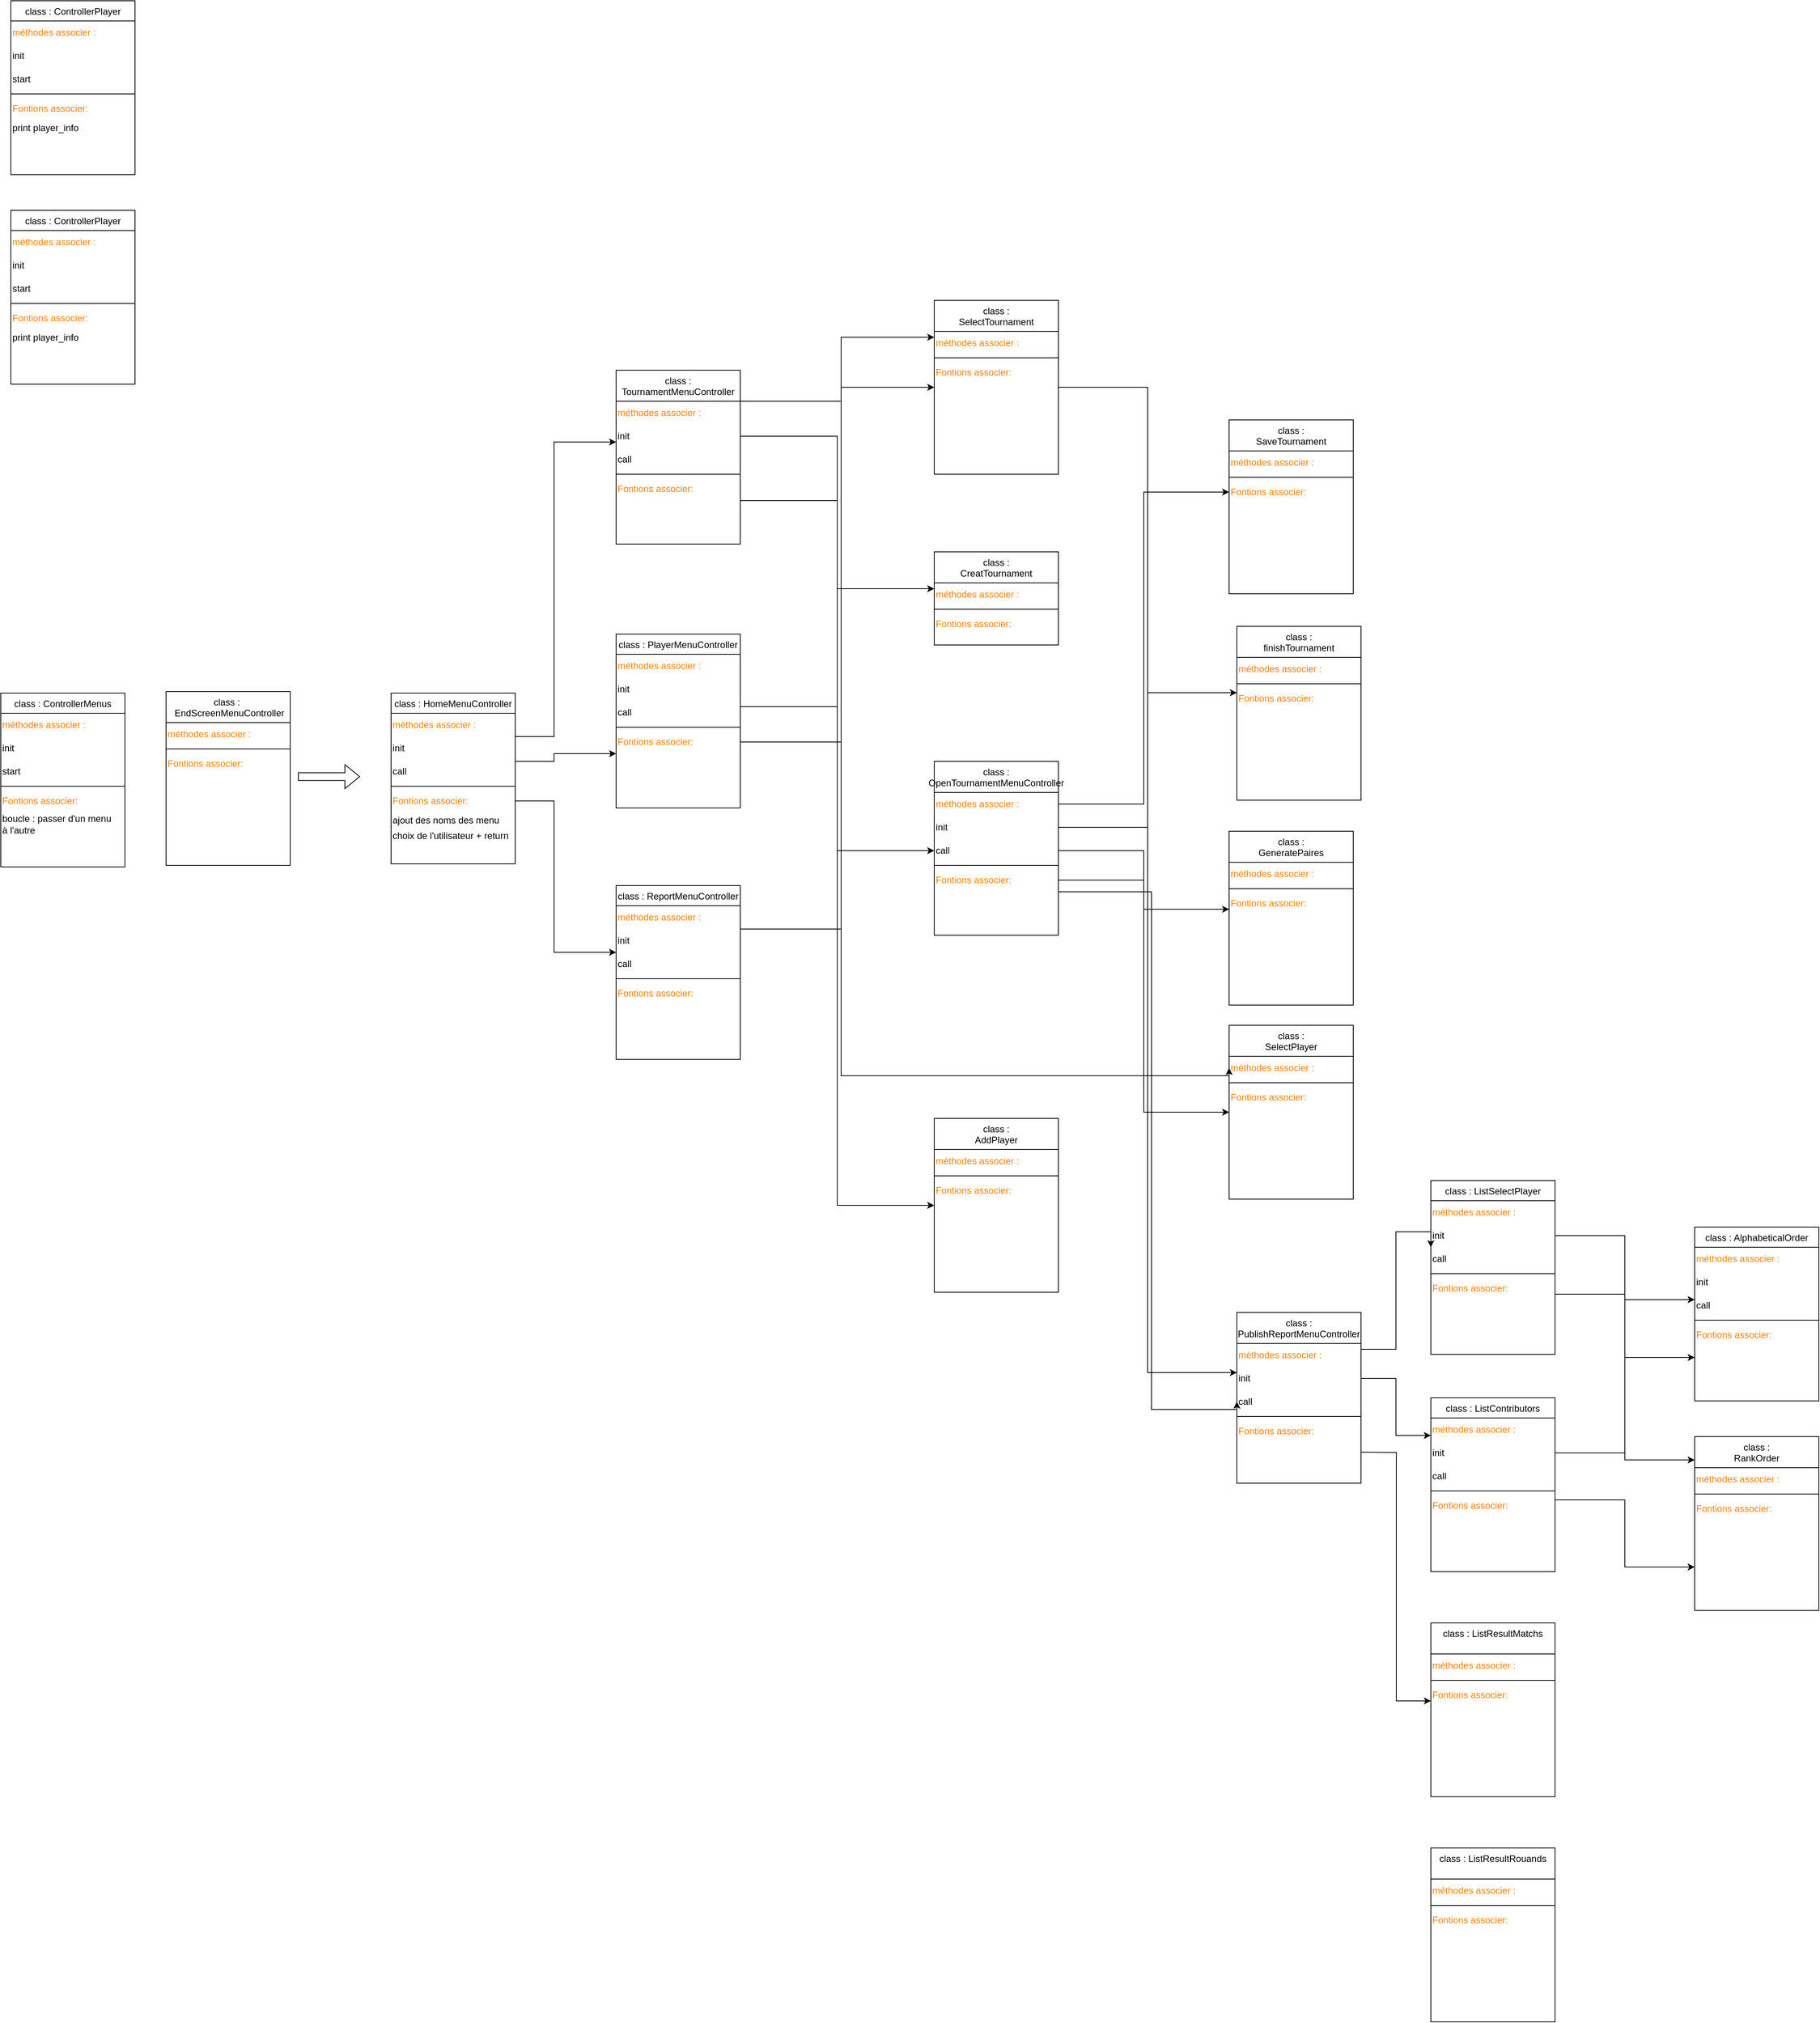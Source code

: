<mxfile version="15.7.3" type="github">
  <diagram id="C5RBs43oDa-KdzZeNtuy" name="Page-1">
    <mxGraphModel dx="2285" dy="1986" grid="1" gridSize="10" guides="1" tooltips="1" connect="1" arrows="1" fold="1" page="1" pageScale="1" pageWidth="827" pageHeight="1169" math="0" shadow="0">
      <root>
        <mxCell id="WIyWlLk6GJQsqaUBKTNV-0" />
        <mxCell id="WIyWlLk6GJQsqaUBKTNV-1" parent="WIyWlLk6GJQsqaUBKTNV-0" />
        <mxCell id="ndogHd2FK44rdI4HlOmL-8" value="class : ControllerMenus" style="swimlane;fontStyle=0;align=center;verticalAlign=top;childLayout=stackLayout;horizontal=1;startSize=26;horizontalStack=0;resizeParent=1;resizeLast=0;collapsible=1;marginBottom=0;rounded=0;shadow=0;strokeWidth=1;" vertex="1" parent="WIyWlLk6GJQsqaUBKTNV-1">
          <mxGeometry x="-493" y="282" width="160" height="224" as="geometry">
            <mxRectangle x="550" y="140" width="160" height="26" as="alternateBounds" />
          </mxGeometry>
        </mxCell>
        <mxCell id="ndogHd2FK44rdI4HlOmL-9" value="méthodes associer :&amp;nbsp;" style="text;html=1;strokeColor=none;fillColor=none;align=left;verticalAlign=middle;whiteSpace=wrap;rounded=0;fontColor=#FF8000;" vertex="1" parent="ndogHd2FK44rdI4HlOmL-8">
          <mxGeometry y="26" width="160" height="30" as="geometry" />
        </mxCell>
        <mxCell id="ndogHd2FK44rdI4HlOmL-27" value="init" style="text;html=1;strokeColor=none;fillColor=none;align=left;verticalAlign=middle;whiteSpace=wrap;rounded=0;fontColor=#000000;" vertex="1" parent="ndogHd2FK44rdI4HlOmL-8">
          <mxGeometry y="56" width="160" height="30" as="geometry" />
        </mxCell>
        <mxCell id="ndogHd2FK44rdI4HlOmL-28" value="start" style="text;html=1;strokeColor=none;fillColor=none;align=left;verticalAlign=middle;whiteSpace=wrap;rounded=0;fontColor=#000000;" vertex="1" parent="ndogHd2FK44rdI4HlOmL-8">
          <mxGeometry y="86" width="160" height="30" as="geometry" />
        </mxCell>
        <mxCell id="ndogHd2FK44rdI4HlOmL-10" value="" style="line;html=1;strokeWidth=1;align=left;verticalAlign=middle;spacingTop=-1;spacingLeft=3;spacingRight=3;rotatable=0;labelPosition=right;points=[];portConstraint=eastwest;" vertex="1" parent="ndogHd2FK44rdI4HlOmL-8">
          <mxGeometry y="116" width="160" height="8" as="geometry" />
        </mxCell>
        <mxCell id="ndogHd2FK44rdI4HlOmL-11" value="Fontions associer:&amp;nbsp;" style="text;html=1;strokeColor=none;fillColor=none;align=left;verticalAlign=middle;whiteSpace=wrap;rounded=0;fontColor=#FF8000;" vertex="1" parent="ndogHd2FK44rdI4HlOmL-8">
          <mxGeometry y="124" width="160" height="30" as="geometry" />
        </mxCell>
        <mxCell id="ndogHd2FK44rdI4HlOmL-29" value="boucle : passer d&#39;un menu &lt;br&gt;à l&#39;autre" style="text;html=1;align=left;verticalAlign=middle;resizable=0;points=[];autosize=1;strokeColor=none;fillColor=none;fontColor=#000000;" vertex="1" parent="ndogHd2FK44rdI4HlOmL-8">
          <mxGeometry y="154" width="160" height="30" as="geometry" />
        </mxCell>
        <mxCell id="ndogHd2FK44rdI4HlOmL-12" value="class : HomeMenuController" style="swimlane;fontStyle=0;align=center;verticalAlign=top;childLayout=stackLayout;horizontal=1;startSize=26;horizontalStack=0;resizeParent=1;resizeLast=0;collapsible=1;marginBottom=0;rounded=0;shadow=0;strokeWidth=1;" vertex="1" parent="WIyWlLk6GJQsqaUBKTNV-1">
          <mxGeometry x="10" y="282" width="160" height="220" as="geometry">
            <mxRectangle x="550" y="140" width="160" height="26" as="alternateBounds" />
          </mxGeometry>
        </mxCell>
        <mxCell id="ndogHd2FK44rdI4HlOmL-13" value="méthodes associer :&amp;nbsp;" style="text;html=1;strokeColor=none;fillColor=none;align=left;verticalAlign=middle;whiteSpace=wrap;rounded=0;fontColor=#FF8000;" vertex="1" parent="ndogHd2FK44rdI4HlOmL-12">
          <mxGeometry y="26" width="160" height="30" as="geometry" />
        </mxCell>
        <mxCell id="ndogHd2FK44rdI4HlOmL-31" value="init" style="text;html=1;strokeColor=none;fillColor=none;align=left;verticalAlign=middle;whiteSpace=wrap;rounded=0;fontColor=#000000;" vertex="1" parent="ndogHd2FK44rdI4HlOmL-12">
          <mxGeometry y="56" width="160" height="30" as="geometry" />
        </mxCell>
        <mxCell id="ndogHd2FK44rdI4HlOmL-32" value="call" style="text;html=1;strokeColor=none;fillColor=none;align=left;verticalAlign=middle;whiteSpace=wrap;rounded=0;fontColor=#000000;" vertex="1" parent="ndogHd2FK44rdI4HlOmL-12">
          <mxGeometry y="86" width="160" height="30" as="geometry" />
        </mxCell>
        <mxCell id="ndogHd2FK44rdI4HlOmL-14" value="" style="line;html=1;strokeWidth=1;align=left;verticalAlign=middle;spacingTop=-1;spacingLeft=3;spacingRight=3;rotatable=0;labelPosition=right;points=[];portConstraint=eastwest;" vertex="1" parent="ndogHd2FK44rdI4HlOmL-12">
          <mxGeometry y="116" width="160" height="8" as="geometry" />
        </mxCell>
        <mxCell id="ndogHd2FK44rdI4HlOmL-15" value="Fontions associer:&amp;nbsp;" style="text;html=1;strokeColor=none;fillColor=none;align=left;verticalAlign=middle;whiteSpace=wrap;rounded=0;fontColor=#FF8000;" vertex="1" parent="ndogHd2FK44rdI4HlOmL-12">
          <mxGeometry y="124" width="160" height="30" as="geometry" />
        </mxCell>
        <mxCell id="ndogHd2FK44rdI4HlOmL-33" value="ajout des noms des menu&amp;nbsp;" style="text;html=1;align=left;verticalAlign=middle;resizable=0;points=[];autosize=1;strokeColor=none;fillColor=none;fontColor=#000000;" vertex="1" parent="ndogHd2FK44rdI4HlOmL-12">
          <mxGeometry y="154" width="160" height="20" as="geometry" />
        </mxCell>
        <mxCell id="ndogHd2FK44rdI4HlOmL-34" value="choix de l&#39;utilisateur + return" style="text;html=1;align=left;verticalAlign=middle;resizable=0;points=[];autosize=1;strokeColor=none;fillColor=none;fontColor=#000000;" vertex="1" parent="ndogHd2FK44rdI4HlOmL-12">
          <mxGeometry y="174" width="160" height="20" as="geometry" />
        </mxCell>
        <mxCell id="ndogHd2FK44rdI4HlOmL-16" value="class : ControllerPlayer" style="swimlane;fontStyle=0;align=center;verticalAlign=top;childLayout=stackLayout;horizontal=1;startSize=26;horizontalStack=0;resizeParent=1;resizeLast=0;collapsible=1;marginBottom=0;rounded=0;shadow=0;strokeWidth=1;" vertex="1" parent="WIyWlLk6GJQsqaUBKTNV-1">
          <mxGeometry x="-480" y="-610" width="160" height="224" as="geometry">
            <mxRectangle x="550" y="140" width="160" height="26" as="alternateBounds" />
          </mxGeometry>
        </mxCell>
        <mxCell id="ndogHd2FK44rdI4HlOmL-17" value="méthodes associer :&amp;nbsp;" style="text;html=1;strokeColor=none;fillColor=none;align=left;verticalAlign=middle;whiteSpace=wrap;rounded=0;fontColor=#FF8000;" vertex="1" parent="ndogHd2FK44rdI4HlOmL-16">
          <mxGeometry y="26" width="160" height="30" as="geometry" />
        </mxCell>
        <mxCell id="ndogHd2FK44rdI4HlOmL-25" value="init" style="text;html=1;strokeColor=none;fillColor=none;align=left;verticalAlign=middle;whiteSpace=wrap;rounded=0;fontColor=#000000;" vertex="1" parent="ndogHd2FK44rdI4HlOmL-16">
          <mxGeometry y="56" width="160" height="30" as="geometry" />
        </mxCell>
        <mxCell id="ndogHd2FK44rdI4HlOmL-24" value="start" style="text;html=1;strokeColor=none;fillColor=none;align=left;verticalAlign=middle;whiteSpace=wrap;rounded=0;fontColor=#000000;" vertex="1" parent="ndogHd2FK44rdI4HlOmL-16">
          <mxGeometry y="86" width="160" height="30" as="geometry" />
        </mxCell>
        <mxCell id="ndogHd2FK44rdI4HlOmL-18" value="" style="line;html=1;strokeWidth=1;align=left;verticalAlign=middle;spacingTop=-1;spacingLeft=3;spacingRight=3;rotatable=0;labelPosition=right;points=[];portConstraint=eastwest;" vertex="1" parent="ndogHd2FK44rdI4HlOmL-16">
          <mxGeometry y="116" width="160" height="8" as="geometry" />
        </mxCell>
        <mxCell id="ndogHd2FK44rdI4HlOmL-19" value="Fontions associer:&amp;nbsp;" style="text;html=1;strokeColor=none;fillColor=none;align=left;verticalAlign=middle;whiteSpace=wrap;rounded=0;fontColor=#FF8000;" vertex="1" parent="ndogHd2FK44rdI4HlOmL-16">
          <mxGeometry y="124" width="160" height="30" as="geometry" />
        </mxCell>
        <mxCell id="ndogHd2FK44rdI4HlOmL-26" value="print player_info" style="text;html=1;align=left;verticalAlign=middle;resizable=0;points=[];autosize=1;strokeColor=none;fillColor=none;fontColor=#000000;" vertex="1" parent="ndogHd2FK44rdI4HlOmL-16">
          <mxGeometry y="154" width="160" height="20" as="geometry" />
        </mxCell>
        <mxCell id="ndogHd2FK44rdI4HlOmL-213" style="edgeStyle=orthogonalEdgeStyle;rounded=0;orthogonalLoop=1;jettySize=auto;html=0;exitX=1;exitY=0.75;exitDx=0;exitDy=0;entryX=0;entryY=0.5;entryDx=0;entryDy=0;labelBackgroundColor=none;fontColor=#000000;" edge="1" parent="WIyWlLk6GJQsqaUBKTNV-1" source="ndogHd2FK44rdI4HlOmL-35" target="ndogHd2FK44rdI4HlOmL-78">
          <mxGeometry relative="1" as="geometry" />
        </mxCell>
        <mxCell id="ndogHd2FK44rdI4HlOmL-35" value="class : &#xa;TournamentMenuController" style="swimlane;fontStyle=0;align=center;verticalAlign=top;childLayout=stackLayout;horizontal=1;startSize=40;horizontalStack=0;resizeParent=1;resizeLast=0;collapsible=1;marginBottom=0;rounded=0;shadow=0;strokeWidth=1;" vertex="1" parent="WIyWlLk6GJQsqaUBKTNV-1">
          <mxGeometry x="300" y="-134" width="160" height="224" as="geometry">
            <mxRectangle x="550" y="140" width="160" height="26" as="alternateBounds" />
          </mxGeometry>
        </mxCell>
        <mxCell id="ndogHd2FK44rdI4HlOmL-36" value="méthodes associer :&amp;nbsp;" style="text;html=1;strokeColor=none;fillColor=none;align=left;verticalAlign=middle;whiteSpace=wrap;rounded=0;fontColor=#FF8000;" vertex="1" parent="ndogHd2FK44rdI4HlOmL-35">
          <mxGeometry y="40" width="160" height="30" as="geometry" />
        </mxCell>
        <mxCell id="ndogHd2FK44rdI4HlOmL-37" value="init" style="text;html=1;strokeColor=none;fillColor=none;align=left;verticalAlign=middle;whiteSpace=wrap;rounded=0;fontColor=#000000;" vertex="1" parent="ndogHd2FK44rdI4HlOmL-35">
          <mxGeometry y="70" width="160" height="30" as="geometry" />
        </mxCell>
        <mxCell id="ndogHd2FK44rdI4HlOmL-38" value="call" style="text;html=1;strokeColor=none;fillColor=none;align=left;verticalAlign=middle;whiteSpace=wrap;rounded=0;fontColor=#000000;" vertex="1" parent="ndogHd2FK44rdI4HlOmL-35">
          <mxGeometry y="100" width="160" height="30" as="geometry" />
        </mxCell>
        <mxCell id="ndogHd2FK44rdI4HlOmL-39" value="" style="line;html=1;strokeWidth=1;align=left;verticalAlign=middle;spacingTop=-1;spacingLeft=3;spacingRight=3;rotatable=0;labelPosition=right;points=[];portConstraint=eastwest;" vertex="1" parent="ndogHd2FK44rdI4HlOmL-35">
          <mxGeometry y="130" width="160" height="8" as="geometry" />
        </mxCell>
        <mxCell id="ndogHd2FK44rdI4HlOmL-40" value="Fontions associer:&amp;nbsp;" style="text;html=1;strokeColor=none;fillColor=none;align=left;verticalAlign=middle;whiteSpace=wrap;rounded=0;fontColor=#FF8000;" vertex="1" parent="ndogHd2FK44rdI4HlOmL-35">
          <mxGeometry y="138" width="160" height="30" as="geometry" />
        </mxCell>
        <mxCell id="ndogHd2FK44rdI4HlOmL-43" value="class : ListContributors" style="swimlane;fontStyle=0;align=center;verticalAlign=top;childLayout=stackLayout;horizontal=1;startSize=26;horizontalStack=0;resizeParent=1;resizeLast=0;collapsible=1;marginBottom=0;rounded=0;shadow=0;strokeWidth=1;" vertex="1" parent="WIyWlLk6GJQsqaUBKTNV-1">
          <mxGeometry x="1350" y="1190" width="160" height="224" as="geometry">
            <mxRectangle x="550" y="140" width="160" height="26" as="alternateBounds" />
          </mxGeometry>
        </mxCell>
        <mxCell id="ndogHd2FK44rdI4HlOmL-44" value="méthodes associer :&amp;nbsp;" style="text;html=1;strokeColor=none;fillColor=none;align=left;verticalAlign=middle;whiteSpace=wrap;rounded=0;fontColor=#FF8000;" vertex="1" parent="ndogHd2FK44rdI4HlOmL-43">
          <mxGeometry y="26" width="160" height="30" as="geometry" />
        </mxCell>
        <mxCell id="ndogHd2FK44rdI4HlOmL-45" value="init" style="text;html=1;strokeColor=none;fillColor=none;align=left;verticalAlign=middle;whiteSpace=wrap;rounded=0;fontColor=#000000;" vertex="1" parent="ndogHd2FK44rdI4HlOmL-43">
          <mxGeometry y="56" width="160" height="30" as="geometry" />
        </mxCell>
        <mxCell id="ndogHd2FK44rdI4HlOmL-46" value="call" style="text;html=1;strokeColor=none;fillColor=none;align=left;verticalAlign=middle;whiteSpace=wrap;rounded=0;fontColor=#000000;" vertex="1" parent="ndogHd2FK44rdI4HlOmL-43">
          <mxGeometry y="86" width="160" height="30" as="geometry" />
        </mxCell>
        <mxCell id="ndogHd2FK44rdI4HlOmL-47" value="" style="line;html=1;strokeWidth=1;align=left;verticalAlign=middle;spacingTop=-1;spacingLeft=3;spacingRight=3;rotatable=0;labelPosition=right;points=[];portConstraint=eastwest;" vertex="1" parent="ndogHd2FK44rdI4HlOmL-43">
          <mxGeometry y="116" width="160" height="8" as="geometry" />
        </mxCell>
        <mxCell id="ndogHd2FK44rdI4HlOmL-48" value="Fontions associer:&amp;nbsp;" style="text;html=1;strokeColor=none;fillColor=none;align=left;verticalAlign=middle;whiteSpace=wrap;rounded=0;fontColor=#FF8000;" vertex="1" parent="ndogHd2FK44rdI4HlOmL-43">
          <mxGeometry y="124" width="160" height="30" as="geometry" />
        </mxCell>
        <mxCell id="ndogHd2FK44rdI4HlOmL-59" value="class : &#xa;PublishReportMenuController" style="swimlane;fontStyle=0;align=center;verticalAlign=top;childLayout=stackLayout;horizontal=1;startSize=40;horizontalStack=0;resizeParent=1;resizeLast=0;collapsible=1;marginBottom=0;rounded=0;shadow=0;strokeWidth=1;" vertex="1" parent="WIyWlLk6GJQsqaUBKTNV-1">
          <mxGeometry x="1100" y="1080" width="160" height="220" as="geometry">
            <mxRectangle x="550" y="140" width="160" height="26" as="alternateBounds" />
          </mxGeometry>
        </mxCell>
        <mxCell id="ndogHd2FK44rdI4HlOmL-60" value="méthodes associer :&amp;nbsp;" style="text;html=1;strokeColor=none;fillColor=none;align=left;verticalAlign=middle;whiteSpace=wrap;rounded=0;fontColor=#FF8000;" vertex="1" parent="ndogHd2FK44rdI4HlOmL-59">
          <mxGeometry y="40" width="160" height="30" as="geometry" />
        </mxCell>
        <mxCell id="ndogHd2FK44rdI4HlOmL-61" value="init" style="text;html=1;strokeColor=none;fillColor=none;align=left;verticalAlign=middle;whiteSpace=wrap;rounded=0;fontColor=#000000;" vertex="1" parent="ndogHd2FK44rdI4HlOmL-59">
          <mxGeometry y="70" width="160" height="30" as="geometry" />
        </mxCell>
        <mxCell id="ndogHd2FK44rdI4HlOmL-62" value="call" style="text;html=1;strokeColor=none;fillColor=none;align=left;verticalAlign=middle;whiteSpace=wrap;rounded=0;fontColor=#000000;" vertex="1" parent="ndogHd2FK44rdI4HlOmL-59">
          <mxGeometry y="100" width="160" height="30" as="geometry" />
        </mxCell>
        <mxCell id="ndogHd2FK44rdI4HlOmL-63" value="" style="line;html=1;strokeWidth=1;align=left;verticalAlign=middle;spacingTop=-1;spacingLeft=3;spacingRight=3;rotatable=0;labelPosition=right;points=[];portConstraint=eastwest;" vertex="1" parent="ndogHd2FK44rdI4HlOmL-59">
          <mxGeometry y="130" width="160" height="8" as="geometry" />
        </mxCell>
        <mxCell id="ndogHd2FK44rdI4HlOmL-64" value="Fontions associer:&amp;nbsp;" style="text;html=1;strokeColor=none;fillColor=none;align=left;verticalAlign=middle;whiteSpace=wrap;rounded=0;fontColor=#FF8000;" vertex="1" parent="ndogHd2FK44rdI4HlOmL-59">
          <mxGeometry y="138" width="160" height="30" as="geometry" />
        </mxCell>
        <mxCell id="ndogHd2FK44rdI4HlOmL-67" value="class : ReportMenuController" style="swimlane;fontStyle=0;align=center;verticalAlign=top;childLayout=stackLayout;horizontal=1;startSize=26;horizontalStack=0;resizeParent=1;resizeLast=0;collapsible=1;marginBottom=0;rounded=0;shadow=0;strokeWidth=1;" vertex="1" parent="WIyWlLk6GJQsqaUBKTNV-1">
          <mxGeometry x="300" y="530" width="160" height="224" as="geometry">
            <mxRectangle x="550" y="140" width="160" height="26" as="alternateBounds" />
          </mxGeometry>
        </mxCell>
        <mxCell id="ndogHd2FK44rdI4HlOmL-68" value="méthodes associer :&amp;nbsp;" style="text;html=1;strokeColor=none;fillColor=none;align=left;verticalAlign=middle;whiteSpace=wrap;rounded=0;fontColor=#FF8000;" vertex="1" parent="ndogHd2FK44rdI4HlOmL-67">
          <mxGeometry y="26" width="160" height="30" as="geometry" />
        </mxCell>
        <mxCell id="ndogHd2FK44rdI4HlOmL-69" value="init" style="text;html=1;strokeColor=none;fillColor=none;align=left;verticalAlign=middle;whiteSpace=wrap;rounded=0;fontColor=#000000;" vertex="1" parent="ndogHd2FK44rdI4HlOmL-67">
          <mxGeometry y="56" width="160" height="30" as="geometry" />
        </mxCell>
        <mxCell id="ndogHd2FK44rdI4HlOmL-70" value="call" style="text;html=1;strokeColor=none;fillColor=none;align=left;verticalAlign=middle;whiteSpace=wrap;rounded=0;fontColor=#000000;" vertex="1" parent="ndogHd2FK44rdI4HlOmL-67">
          <mxGeometry y="86" width="160" height="30" as="geometry" />
        </mxCell>
        <mxCell id="ndogHd2FK44rdI4HlOmL-71" value="" style="line;html=1;strokeWidth=1;align=left;verticalAlign=middle;spacingTop=-1;spacingLeft=3;spacingRight=3;rotatable=0;labelPosition=right;points=[];portConstraint=eastwest;" vertex="1" parent="ndogHd2FK44rdI4HlOmL-67">
          <mxGeometry y="116" width="160" height="8" as="geometry" />
        </mxCell>
        <mxCell id="ndogHd2FK44rdI4HlOmL-72" value="Fontions associer:&amp;nbsp;" style="text;html=1;strokeColor=none;fillColor=none;align=left;verticalAlign=middle;whiteSpace=wrap;rounded=0;fontColor=#FF8000;" vertex="1" parent="ndogHd2FK44rdI4HlOmL-67">
          <mxGeometry y="124" width="160" height="30" as="geometry" />
        </mxCell>
        <mxCell id="ndogHd2FK44rdI4HlOmL-75" value="class : &#xa;OpenTournamentMenuController" style="swimlane;fontStyle=0;align=center;verticalAlign=top;childLayout=stackLayout;horizontal=1;startSize=40;horizontalStack=0;resizeParent=1;resizeLast=0;collapsible=1;marginBottom=0;rounded=0;shadow=0;strokeWidth=1;" vertex="1" parent="WIyWlLk6GJQsqaUBKTNV-1">
          <mxGeometry x="710" y="370" width="160" height="224" as="geometry">
            <mxRectangle x="550" y="140" width="160" height="26" as="alternateBounds" />
          </mxGeometry>
        </mxCell>
        <mxCell id="ndogHd2FK44rdI4HlOmL-76" value="méthodes associer :&amp;nbsp;" style="text;html=1;strokeColor=none;fillColor=none;align=left;verticalAlign=middle;whiteSpace=wrap;rounded=0;fontColor=#FF8000;" vertex="1" parent="ndogHd2FK44rdI4HlOmL-75">
          <mxGeometry y="40" width="160" height="30" as="geometry" />
        </mxCell>
        <mxCell id="ndogHd2FK44rdI4HlOmL-77" value="init" style="text;html=1;strokeColor=none;fillColor=none;align=left;verticalAlign=middle;whiteSpace=wrap;rounded=0;fontColor=#000000;" vertex="1" parent="ndogHd2FK44rdI4HlOmL-75">
          <mxGeometry y="70" width="160" height="30" as="geometry" />
        </mxCell>
        <mxCell id="ndogHd2FK44rdI4HlOmL-78" value="call" style="text;html=1;strokeColor=none;fillColor=none;align=left;verticalAlign=middle;whiteSpace=wrap;rounded=0;fontColor=#000000;" vertex="1" parent="ndogHd2FK44rdI4HlOmL-75">
          <mxGeometry y="100" width="160" height="30" as="geometry" />
        </mxCell>
        <mxCell id="ndogHd2FK44rdI4HlOmL-79" value="" style="line;html=1;strokeWidth=1;align=left;verticalAlign=middle;spacingTop=-1;spacingLeft=3;spacingRight=3;rotatable=0;labelPosition=right;points=[];portConstraint=eastwest;" vertex="1" parent="ndogHd2FK44rdI4HlOmL-75">
          <mxGeometry y="130" width="160" height="8" as="geometry" />
        </mxCell>
        <mxCell id="ndogHd2FK44rdI4HlOmL-80" value="Fontions associer:&amp;nbsp;" style="text;html=1;strokeColor=none;fillColor=none;align=left;verticalAlign=middle;whiteSpace=wrap;rounded=0;fontColor=#FF8000;" vertex="1" parent="ndogHd2FK44rdI4HlOmL-75">
          <mxGeometry y="138" width="160" height="30" as="geometry" />
        </mxCell>
        <mxCell id="ndogHd2FK44rdI4HlOmL-51" value="class : PlayerMenuController" style="swimlane;fontStyle=0;align=center;verticalAlign=top;childLayout=stackLayout;horizontal=1;startSize=26;horizontalStack=0;resizeParent=1;resizeLast=0;collapsible=1;marginBottom=0;rounded=0;shadow=0;strokeWidth=1;" vertex="1" parent="WIyWlLk6GJQsqaUBKTNV-1">
          <mxGeometry x="300" y="206" width="160" height="224" as="geometry">
            <mxRectangle x="550" y="140" width="160" height="26" as="alternateBounds" />
          </mxGeometry>
        </mxCell>
        <mxCell id="ndogHd2FK44rdI4HlOmL-52" value="méthodes associer :&amp;nbsp;" style="text;html=1;strokeColor=none;fillColor=none;align=left;verticalAlign=middle;whiteSpace=wrap;rounded=0;fontColor=#FF8000;" vertex="1" parent="ndogHd2FK44rdI4HlOmL-51">
          <mxGeometry y="26" width="160" height="30" as="geometry" />
        </mxCell>
        <mxCell id="ndogHd2FK44rdI4HlOmL-53" value="init" style="text;html=1;strokeColor=none;fillColor=none;align=left;verticalAlign=middle;whiteSpace=wrap;rounded=0;fontColor=#000000;" vertex="1" parent="ndogHd2FK44rdI4HlOmL-51">
          <mxGeometry y="56" width="160" height="30" as="geometry" />
        </mxCell>
        <mxCell id="ndogHd2FK44rdI4HlOmL-54" value="call" style="text;html=1;strokeColor=none;fillColor=none;align=left;verticalAlign=middle;whiteSpace=wrap;rounded=0;fontColor=#000000;" vertex="1" parent="ndogHd2FK44rdI4HlOmL-51">
          <mxGeometry y="86" width="160" height="30" as="geometry" />
        </mxCell>
        <mxCell id="ndogHd2FK44rdI4HlOmL-55" value="" style="line;html=1;strokeWidth=1;align=left;verticalAlign=middle;spacingTop=-1;spacingLeft=3;spacingRight=3;rotatable=0;labelPosition=right;points=[];portConstraint=eastwest;" vertex="1" parent="ndogHd2FK44rdI4HlOmL-51">
          <mxGeometry y="116" width="160" height="8" as="geometry" />
        </mxCell>
        <mxCell id="ndogHd2FK44rdI4HlOmL-56" value="Fontions associer:&amp;nbsp;" style="text;html=1;strokeColor=none;fillColor=none;align=left;verticalAlign=middle;whiteSpace=wrap;rounded=0;fontColor=#FF8000;" vertex="1" parent="ndogHd2FK44rdI4HlOmL-51">
          <mxGeometry y="124" width="160" height="30" as="geometry" />
        </mxCell>
        <mxCell id="ndogHd2FK44rdI4HlOmL-88" value="" style="shape=flexArrow;endArrow=classic;html=1;rounded=0;fontColor=#000000;" edge="1" parent="WIyWlLk6GJQsqaUBKTNV-1">
          <mxGeometry width="50" height="50" relative="1" as="geometry">
            <mxPoint x="-110" y="389.66" as="sourcePoint" />
            <mxPoint x="-30" y="389.66" as="targetPoint" />
          </mxGeometry>
        </mxCell>
        <mxCell id="ndogHd2FK44rdI4HlOmL-91" value="class : ListSelectPlayer" style="swimlane;fontStyle=0;align=center;verticalAlign=top;childLayout=stackLayout;horizontal=1;startSize=26;horizontalStack=0;resizeParent=1;resizeLast=0;collapsible=1;marginBottom=0;rounded=0;shadow=0;strokeWidth=1;" vertex="1" parent="WIyWlLk6GJQsqaUBKTNV-1">
          <mxGeometry x="1350" y="910" width="160" height="224" as="geometry">
            <mxRectangle x="550" y="140" width="160" height="26" as="alternateBounds" />
          </mxGeometry>
        </mxCell>
        <mxCell id="ndogHd2FK44rdI4HlOmL-92" value="méthodes associer :&amp;nbsp;" style="text;html=1;strokeColor=none;fillColor=none;align=left;verticalAlign=middle;whiteSpace=wrap;rounded=0;fontColor=#FF8000;" vertex="1" parent="ndogHd2FK44rdI4HlOmL-91">
          <mxGeometry y="26" width="160" height="30" as="geometry" />
        </mxCell>
        <mxCell id="ndogHd2FK44rdI4HlOmL-93" value="init" style="text;html=1;strokeColor=none;fillColor=none;align=left;verticalAlign=middle;whiteSpace=wrap;rounded=0;fontColor=#000000;" vertex="1" parent="ndogHd2FK44rdI4HlOmL-91">
          <mxGeometry y="56" width="160" height="30" as="geometry" />
        </mxCell>
        <mxCell id="ndogHd2FK44rdI4HlOmL-94" value="call" style="text;html=1;strokeColor=none;fillColor=none;align=left;verticalAlign=middle;whiteSpace=wrap;rounded=0;fontColor=#000000;" vertex="1" parent="ndogHd2FK44rdI4HlOmL-91">
          <mxGeometry y="86" width="160" height="30" as="geometry" />
        </mxCell>
        <mxCell id="ndogHd2FK44rdI4HlOmL-95" value="" style="line;html=1;strokeWidth=1;align=left;verticalAlign=middle;spacingTop=-1;spacingLeft=3;spacingRight=3;rotatable=0;labelPosition=right;points=[];portConstraint=eastwest;" vertex="1" parent="ndogHd2FK44rdI4HlOmL-91">
          <mxGeometry y="116" width="160" height="8" as="geometry" />
        </mxCell>
        <mxCell id="ndogHd2FK44rdI4HlOmL-96" value="Fontions associer:&amp;nbsp;" style="text;html=1;strokeColor=none;fillColor=none;align=left;verticalAlign=middle;whiteSpace=wrap;rounded=0;fontColor=#FF8000;" vertex="1" parent="ndogHd2FK44rdI4HlOmL-91">
          <mxGeometry y="124" width="160" height="30" as="geometry" />
        </mxCell>
        <mxCell id="ndogHd2FK44rdI4HlOmL-99" value="class : AlphabeticalOrder" style="swimlane;fontStyle=0;align=center;verticalAlign=top;childLayout=stackLayout;horizontal=1;startSize=26;horizontalStack=0;resizeParent=1;resizeLast=0;collapsible=1;marginBottom=0;rounded=0;shadow=0;strokeWidth=1;" vertex="1" parent="WIyWlLk6GJQsqaUBKTNV-1">
          <mxGeometry x="1690" y="970" width="160" height="224" as="geometry">
            <mxRectangle x="550" y="140" width="160" height="26" as="alternateBounds" />
          </mxGeometry>
        </mxCell>
        <mxCell id="ndogHd2FK44rdI4HlOmL-100" value="méthodes associer :&amp;nbsp;" style="text;html=1;strokeColor=none;fillColor=none;align=left;verticalAlign=middle;whiteSpace=wrap;rounded=0;fontColor=#FF8000;" vertex="1" parent="ndogHd2FK44rdI4HlOmL-99">
          <mxGeometry y="26" width="160" height="30" as="geometry" />
        </mxCell>
        <mxCell id="ndogHd2FK44rdI4HlOmL-101" value="init" style="text;html=1;strokeColor=none;fillColor=none;align=left;verticalAlign=middle;whiteSpace=wrap;rounded=0;fontColor=#000000;" vertex="1" parent="ndogHd2FK44rdI4HlOmL-99">
          <mxGeometry y="56" width="160" height="30" as="geometry" />
        </mxCell>
        <mxCell id="ndogHd2FK44rdI4HlOmL-102" value="call" style="text;html=1;strokeColor=none;fillColor=none;align=left;verticalAlign=middle;whiteSpace=wrap;rounded=0;fontColor=#000000;" vertex="1" parent="ndogHd2FK44rdI4HlOmL-99">
          <mxGeometry y="86" width="160" height="30" as="geometry" />
        </mxCell>
        <mxCell id="ndogHd2FK44rdI4HlOmL-103" value="" style="line;html=1;strokeWidth=1;align=left;verticalAlign=middle;spacingTop=-1;spacingLeft=3;spacingRight=3;rotatable=0;labelPosition=right;points=[];portConstraint=eastwest;" vertex="1" parent="ndogHd2FK44rdI4HlOmL-99">
          <mxGeometry y="116" width="160" height="8" as="geometry" />
        </mxCell>
        <mxCell id="ndogHd2FK44rdI4HlOmL-104" value="Fontions associer:&amp;nbsp;" style="text;html=1;strokeColor=none;fillColor=none;align=left;verticalAlign=middle;whiteSpace=wrap;rounded=0;fontColor=#FF8000;" vertex="1" parent="ndogHd2FK44rdI4HlOmL-99">
          <mxGeometry y="124" width="160" height="30" as="geometry" />
        </mxCell>
        <mxCell id="ndogHd2FK44rdI4HlOmL-120" value="class : &#xa;AddPlayer" style="swimlane;fontStyle=0;align=center;verticalAlign=top;childLayout=stackLayout;horizontal=1;startSize=40;horizontalStack=0;resizeParent=1;resizeLast=0;collapsible=1;marginBottom=0;rounded=0;shadow=0;strokeWidth=1;" vertex="1" parent="WIyWlLk6GJQsqaUBKTNV-1">
          <mxGeometry x="710" y="830" width="160" height="224" as="geometry">
            <mxRectangle x="550" y="140" width="160" height="26" as="alternateBounds" />
          </mxGeometry>
        </mxCell>
        <mxCell id="ndogHd2FK44rdI4HlOmL-121" value="méthodes associer :&amp;nbsp;" style="text;html=1;strokeColor=none;fillColor=none;align=left;verticalAlign=middle;whiteSpace=wrap;rounded=0;fontColor=#FF8000;" vertex="1" parent="ndogHd2FK44rdI4HlOmL-120">
          <mxGeometry y="40" width="160" height="30" as="geometry" />
        </mxCell>
        <mxCell id="ndogHd2FK44rdI4HlOmL-124" value="" style="line;html=1;strokeWidth=1;align=left;verticalAlign=middle;spacingTop=-1;spacingLeft=3;spacingRight=3;rotatable=0;labelPosition=right;points=[];portConstraint=eastwest;" vertex="1" parent="ndogHd2FK44rdI4HlOmL-120">
          <mxGeometry y="70" width="160" height="8" as="geometry" />
        </mxCell>
        <mxCell id="ndogHd2FK44rdI4HlOmL-125" value="Fontions associer:&amp;nbsp;" style="text;html=1;strokeColor=none;fillColor=none;align=left;verticalAlign=middle;whiteSpace=wrap;rounded=0;fontColor=#FF8000;" vertex="1" parent="ndogHd2FK44rdI4HlOmL-120">
          <mxGeometry y="78" width="160" height="30" as="geometry" />
        </mxCell>
        <mxCell id="ndogHd2FK44rdI4HlOmL-126" value="class : &#xa;finishTournament" style="swimlane;fontStyle=0;align=center;verticalAlign=top;childLayout=stackLayout;horizontal=1;startSize=40;horizontalStack=0;resizeParent=1;resizeLast=0;collapsible=1;marginBottom=0;rounded=0;shadow=0;strokeWidth=1;" vertex="1" parent="WIyWlLk6GJQsqaUBKTNV-1">
          <mxGeometry x="1100" y="196" width="160" height="224" as="geometry">
            <mxRectangle x="550" y="140" width="160" height="26" as="alternateBounds" />
          </mxGeometry>
        </mxCell>
        <mxCell id="ndogHd2FK44rdI4HlOmL-127" value="méthodes associer :&amp;nbsp;" style="text;html=1;strokeColor=none;fillColor=none;align=left;verticalAlign=middle;whiteSpace=wrap;rounded=0;fontColor=#FF8000;" vertex="1" parent="ndogHd2FK44rdI4HlOmL-126">
          <mxGeometry y="40" width="160" height="30" as="geometry" />
        </mxCell>
        <mxCell id="ndogHd2FK44rdI4HlOmL-128" value="" style="line;html=1;strokeWidth=1;align=left;verticalAlign=middle;spacingTop=-1;spacingLeft=3;spacingRight=3;rotatable=0;labelPosition=right;points=[];portConstraint=eastwest;" vertex="1" parent="ndogHd2FK44rdI4HlOmL-126">
          <mxGeometry y="70" width="160" height="8" as="geometry" />
        </mxCell>
        <mxCell id="ndogHd2FK44rdI4HlOmL-129" value="Fontions associer:&amp;nbsp;" style="text;html=1;strokeColor=none;fillColor=none;align=left;verticalAlign=middle;whiteSpace=wrap;rounded=0;fontColor=#FF8000;" vertex="1" parent="ndogHd2FK44rdI4HlOmL-126">
          <mxGeometry y="78" width="160" height="30" as="geometry" />
        </mxCell>
        <mxCell id="ndogHd2FK44rdI4HlOmL-130" value="class : &#xa;SaveTournament" style="swimlane;fontStyle=0;align=center;verticalAlign=top;childLayout=stackLayout;horizontal=1;startSize=40;horizontalStack=0;resizeParent=1;resizeLast=0;collapsible=1;marginBottom=0;rounded=0;shadow=0;strokeWidth=1;" vertex="1" parent="WIyWlLk6GJQsqaUBKTNV-1">
          <mxGeometry x="1090" y="-70" width="160" height="224" as="geometry">
            <mxRectangle x="550" y="140" width="160" height="26" as="alternateBounds" />
          </mxGeometry>
        </mxCell>
        <mxCell id="ndogHd2FK44rdI4HlOmL-131" value="méthodes associer :&amp;nbsp;" style="text;html=1;strokeColor=none;fillColor=none;align=left;verticalAlign=middle;whiteSpace=wrap;rounded=0;fontColor=#FF8000;" vertex="1" parent="ndogHd2FK44rdI4HlOmL-130">
          <mxGeometry y="40" width="160" height="30" as="geometry" />
        </mxCell>
        <mxCell id="ndogHd2FK44rdI4HlOmL-132" value="" style="line;html=1;strokeWidth=1;align=left;verticalAlign=middle;spacingTop=-1;spacingLeft=3;spacingRight=3;rotatable=0;labelPosition=right;points=[];portConstraint=eastwest;" vertex="1" parent="ndogHd2FK44rdI4HlOmL-130">
          <mxGeometry y="70" width="160" height="8" as="geometry" />
        </mxCell>
        <mxCell id="ndogHd2FK44rdI4HlOmL-133" value="Fontions associer:&amp;nbsp;" style="text;html=1;strokeColor=none;fillColor=none;align=left;verticalAlign=middle;whiteSpace=wrap;rounded=0;fontColor=#FF8000;" vertex="1" parent="ndogHd2FK44rdI4HlOmL-130">
          <mxGeometry y="78" width="160" height="30" as="geometry" />
        </mxCell>
        <mxCell id="ndogHd2FK44rdI4HlOmL-134" value="class : &#xa;SelectPlayer" style="swimlane;fontStyle=0;align=center;verticalAlign=top;childLayout=stackLayout;horizontal=1;startSize=40;horizontalStack=0;resizeParent=1;resizeLast=0;collapsible=1;marginBottom=0;rounded=0;shadow=0;strokeWidth=1;" vertex="1" parent="WIyWlLk6GJQsqaUBKTNV-1">
          <mxGeometry x="1090" y="710" width="160" height="224" as="geometry">
            <mxRectangle x="550" y="140" width="160" height="26" as="alternateBounds" />
          </mxGeometry>
        </mxCell>
        <mxCell id="ndogHd2FK44rdI4HlOmL-135" value="méthodes associer :&amp;nbsp;" style="text;html=1;strokeColor=none;fillColor=none;align=left;verticalAlign=middle;whiteSpace=wrap;rounded=0;fontColor=#FF8000;" vertex="1" parent="ndogHd2FK44rdI4HlOmL-134">
          <mxGeometry y="40" width="160" height="30" as="geometry" />
        </mxCell>
        <mxCell id="ndogHd2FK44rdI4HlOmL-136" value="" style="line;html=1;strokeWidth=1;align=left;verticalAlign=middle;spacingTop=-1;spacingLeft=3;spacingRight=3;rotatable=0;labelPosition=right;points=[];portConstraint=eastwest;" vertex="1" parent="ndogHd2FK44rdI4HlOmL-134">
          <mxGeometry y="70" width="160" height="8" as="geometry" />
        </mxCell>
        <mxCell id="ndogHd2FK44rdI4HlOmL-137" value="Fontions associer:&amp;nbsp;" style="text;html=1;strokeColor=none;fillColor=none;align=left;verticalAlign=middle;whiteSpace=wrap;rounded=0;fontColor=#FF8000;" vertex="1" parent="ndogHd2FK44rdI4HlOmL-134">
          <mxGeometry y="78" width="160" height="30" as="geometry" />
        </mxCell>
        <mxCell id="ndogHd2FK44rdI4HlOmL-138" value="class : &#xa;CreatTournament" style="swimlane;fontStyle=0;align=center;verticalAlign=top;childLayout=stackLayout;horizontal=1;startSize=40;horizontalStack=0;resizeParent=1;resizeLast=0;collapsible=1;marginBottom=0;rounded=0;shadow=0;strokeWidth=1;" vertex="1" parent="WIyWlLk6GJQsqaUBKTNV-1">
          <mxGeometry x="710" y="100" width="160" height="120" as="geometry">
            <mxRectangle x="550" y="140" width="160" height="26" as="alternateBounds" />
          </mxGeometry>
        </mxCell>
        <mxCell id="ndogHd2FK44rdI4HlOmL-139" value="méthodes associer :&amp;nbsp;" style="text;html=1;strokeColor=none;fillColor=none;align=left;verticalAlign=middle;whiteSpace=wrap;rounded=0;fontColor=#FF8000;" vertex="1" parent="ndogHd2FK44rdI4HlOmL-138">
          <mxGeometry y="40" width="160" height="30" as="geometry" />
        </mxCell>
        <mxCell id="ndogHd2FK44rdI4HlOmL-140" value="" style="line;html=1;strokeWidth=1;align=left;verticalAlign=middle;spacingTop=-1;spacingLeft=3;spacingRight=3;rotatable=0;labelPosition=right;points=[];portConstraint=eastwest;" vertex="1" parent="ndogHd2FK44rdI4HlOmL-138">
          <mxGeometry y="70" width="160" height="8" as="geometry" />
        </mxCell>
        <mxCell id="ndogHd2FK44rdI4HlOmL-141" value="Fontions associer:&amp;nbsp;" style="text;html=1;strokeColor=none;fillColor=none;align=left;verticalAlign=middle;whiteSpace=wrap;rounded=0;fontColor=#FF8000;" vertex="1" parent="ndogHd2FK44rdI4HlOmL-138">
          <mxGeometry y="78" width="160" height="30" as="geometry" />
        </mxCell>
        <mxCell id="ndogHd2FK44rdI4HlOmL-217" style="edgeStyle=orthogonalEdgeStyle;rounded=0;orthogonalLoop=1;jettySize=auto;html=0;exitX=1;exitY=0.5;exitDx=0;exitDy=0;entryX=0;entryY=0.25;entryDx=0;entryDy=0;labelBackgroundColor=none;fontColor=#000000;" edge="1" parent="WIyWlLk6GJQsqaUBKTNV-1" source="ndogHd2FK44rdI4HlOmL-142" target="ndogHd2FK44rdI4HlOmL-61">
          <mxGeometry relative="1" as="geometry" />
        </mxCell>
        <mxCell id="ndogHd2FK44rdI4HlOmL-142" value="class : &#xa;SelectTournament" style="swimlane;fontStyle=0;align=center;verticalAlign=top;childLayout=stackLayout;horizontal=1;startSize=40;horizontalStack=0;resizeParent=1;resizeLast=0;collapsible=1;marginBottom=0;rounded=0;shadow=0;strokeWidth=1;" vertex="1" parent="WIyWlLk6GJQsqaUBKTNV-1">
          <mxGeometry x="710" y="-224" width="160" height="224" as="geometry">
            <mxRectangle x="550" y="140" width="160" height="26" as="alternateBounds" />
          </mxGeometry>
        </mxCell>
        <mxCell id="ndogHd2FK44rdI4HlOmL-143" value="méthodes associer :&amp;nbsp;" style="text;html=1;strokeColor=none;fillColor=none;align=left;verticalAlign=middle;whiteSpace=wrap;rounded=0;fontColor=#FF8000;" vertex="1" parent="ndogHd2FK44rdI4HlOmL-142">
          <mxGeometry y="40" width="160" height="30" as="geometry" />
        </mxCell>
        <mxCell id="ndogHd2FK44rdI4HlOmL-144" value="" style="line;html=1;strokeWidth=1;align=left;verticalAlign=middle;spacingTop=-1;spacingLeft=3;spacingRight=3;rotatable=0;labelPosition=right;points=[];portConstraint=eastwest;" vertex="1" parent="ndogHd2FK44rdI4HlOmL-142">
          <mxGeometry y="70" width="160" height="8" as="geometry" />
        </mxCell>
        <mxCell id="ndogHd2FK44rdI4HlOmL-145" value="Fontions associer:&amp;nbsp;" style="text;html=1;strokeColor=none;fillColor=none;align=left;verticalAlign=middle;whiteSpace=wrap;rounded=0;fontColor=#FF8000;" vertex="1" parent="ndogHd2FK44rdI4HlOmL-142">
          <mxGeometry y="78" width="160" height="30" as="geometry" />
        </mxCell>
        <mxCell id="ndogHd2FK44rdI4HlOmL-146" value="class : &#xa;RankOrder" style="swimlane;fontStyle=0;align=center;verticalAlign=top;childLayout=stackLayout;horizontal=1;startSize=40;horizontalStack=0;resizeParent=1;resizeLast=0;collapsible=1;marginBottom=0;rounded=0;shadow=0;strokeWidth=1;" vertex="1" parent="WIyWlLk6GJQsqaUBKTNV-1">
          <mxGeometry x="1690" y="1240" width="160" height="224" as="geometry">
            <mxRectangle x="550" y="140" width="160" height="26" as="alternateBounds" />
          </mxGeometry>
        </mxCell>
        <mxCell id="ndogHd2FK44rdI4HlOmL-147" value="méthodes associer :&amp;nbsp;" style="text;html=1;strokeColor=none;fillColor=none;align=left;verticalAlign=middle;whiteSpace=wrap;rounded=0;fontColor=#FF8000;" vertex="1" parent="ndogHd2FK44rdI4HlOmL-146">
          <mxGeometry y="40" width="160" height="30" as="geometry" />
        </mxCell>
        <mxCell id="ndogHd2FK44rdI4HlOmL-148" value="" style="line;html=1;strokeWidth=1;align=left;verticalAlign=middle;spacingTop=-1;spacingLeft=3;spacingRight=3;rotatable=0;labelPosition=right;points=[];portConstraint=eastwest;" vertex="1" parent="ndogHd2FK44rdI4HlOmL-146">
          <mxGeometry y="70" width="160" height="8" as="geometry" />
        </mxCell>
        <mxCell id="ndogHd2FK44rdI4HlOmL-149" value="Fontions associer:&amp;nbsp;" style="text;html=1;strokeColor=none;fillColor=none;align=left;verticalAlign=middle;whiteSpace=wrap;rounded=0;fontColor=#FF8000;" vertex="1" parent="ndogHd2FK44rdI4HlOmL-146">
          <mxGeometry y="78" width="160" height="30" as="geometry" />
        </mxCell>
        <mxCell id="ndogHd2FK44rdI4HlOmL-150" value="class : ListResultRouands" style="swimlane;fontStyle=0;align=center;verticalAlign=top;childLayout=stackLayout;horizontal=1;startSize=40;horizontalStack=0;resizeParent=1;resizeLast=0;collapsible=1;marginBottom=0;rounded=0;shadow=0;strokeWidth=1;" vertex="1" parent="WIyWlLk6GJQsqaUBKTNV-1">
          <mxGeometry x="1350" y="1770" width="160" height="224" as="geometry">
            <mxRectangle x="550" y="140" width="160" height="26" as="alternateBounds" />
          </mxGeometry>
        </mxCell>
        <mxCell id="ndogHd2FK44rdI4HlOmL-151" value="méthodes associer :&amp;nbsp;" style="text;html=1;strokeColor=none;fillColor=none;align=left;verticalAlign=middle;whiteSpace=wrap;rounded=0;fontColor=#FF8000;" vertex="1" parent="ndogHd2FK44rdI4HlOmL-150">
          <mxGeometry y="40" width="160" height="30" as="geometry" />
        </mxCell>
        <mxCell id="ndogHd2FK44rdI4HlOmL-152" value="" style="line;html=1;strokeWidth=1;align=left;verticalAlign=middle;spacingTop=-1;spacingLeft=3;spacingRight=3;rotatable=0;labelPosition=right;points=[];portConstraint=eastwest;" vertex="1" parent="ndogHd2FK44rdI4HlOmL-150">
          <mxGeometry y="70" width="160" height="8" as="geometry" />
        </mxCell>
        <mxCell id="ndogHd2FK44rdI4HlOmL-153" value="Fontions associer:&amp;nbsp;" style="text;html=1;strokeColor=none;fillColor=none;align=left;verticalAlign=middle;whiteSpace=wrap;rounded=0;fontColor=#FF8000;" vertex="1" parent="ndogHd2FK44rdI4HlOmL-150">
          <mxGeometry y="78" width="160" height="30" as="geometry" />
        </mxCell>
        <mxCell id="ndogHd2FK44rdI4HlOmL-154" value="class : ListResultMatchs" style="swimlane;fontStyle=0;align=center;verticalAlign=top;childLayout=stackLayout;horizontal=1;startSize=40;horizontalStack=0;resizeParent=1;resizeLast=0;collapsible=1;marginBottom=0;rounded=0;shadow=0;strokeWidth=1;" vertex="1" parent="WIyWlLk6GJQsqaUBKTNV-1">
          <mxGeometry x="1350" y="1480" width="160" height="224" as="geometry">
            <mxRectangle x="550" y="140" width="160" height="26" as="alternateBounds" />
          </mxGeometry>
        </mxCell>
        <mxCell id="ndogHd2FK44rdI4HlOmL-155" value="méthodes associer :&amp;nbsp;" style="text;html=1;strokeColor=none;fillColor=none;align=left;verticalAlign=middle;whiteSpace=wrap;rounded=0;fontColor=#FF8000;" vertex="1" parent="ndogHd2FK44rdI4HlOmL-154">
          <mxGeometry y="40" width="160" height="30" as="geometry" />
        </mxCell>
        <mxCell id="ndogHd2FK44rdI4HlOmL-156" value="" style="line;html=1;strokeWidth=1;align=left;verticalAlign=middle;spacingTop=-1;spacingLeft=3;spacingRight=3;rotatable=0;labelPosition=right;points=[];portConstraint=eastwest;" vertex="1" parent="ndogHd2FK44rdI4HlOmL-154">
          <mxGeometry y="70" width="160" height="8" as="geometry" />
        </mxCell>
        <mxCell id="ndogHd2FK44rdI4HlOmL-157" value="Fontions associer:&amp;nbsp;" style="text;html=1;strokeColor=none;fillColor=none;align=left;verticalAlign=middle;whiteSpace=wrap;rounded=0;fontColor=#FF8000;" vertex="1" parent="ndogHd2FK44rdI4HlOmL-154">
          <mxGeometry y="78" width="160" height="30" as="geometry" />
        </mxCell>
        <mxCell id="ndogHd2FK44rdI4HlOmL-158" value="class : &#xa; EndScreenMenuController" style="swimlane;fontStyle=0;align=center;verticalAlign=top;childLayout=stackLayout;horizontal=1;startSize=40;horizontalStack=0;resizeParent=1;resizeLast=0;collapsible=1;marginBottom=0;rounded=0;shadow=0;strokeWidth=1;" vertex="1" parent="WIyWlLk6GJQsqaUBKTNV-1">
          <mxGeometry x="-280" y="280" width="160" height="224" as="geometry">
            <mxRectangle x="550" y="140" width="160" height="26" as="alternateBounds" />
          </mxGeometry>
        </mxCell>
        <mxCell id="ndogHd2FK44rdI4HlOmL-159" value="méthodes associer :&amp;nbsp;" style="text;html=1;strokeColor=none;fillColor=none;align=left;verticalAlign=middle;whiteSpace=wrap;rounded=0;fontColor=#FF8000;" vertex="1" parent="ndogHd2FK44rdI4HlOmL-158">
          <mxGeometry y="40" width="160" height="30" as="geometry" />
        </mxCell>
        <mxCell id="ndogHd2FK44rdI4HlOmL-160" value="" style="line;html=1;strokeWidth=1;align=left;verticalAlign=middle;spacingTop=-1;spacingLeft=3;spacingRight=3;rotatable=0;labelPosition=right;points=[];portConstraint=eastwest;" vertex="1" parent="ndogHd2FK44rdI4HlOmL-158">
          <mxGeometry y="70" width="160" height="8" as="geometry" />
        </mxCell>
        <mxCell id="ndogHd2FK44rdI4HlOmL-161" value="Fontions associer:&amp;nbsp;" style="text;html=1;strokeColor=none;fillColor=none;align=left;verticalAlign=middle;whiteSpace=wrap;rounded=0;fontColor=#FF8000;" vertex="1" parent="ndogHd2FK44rdI4HlOmL-158">
          <mxGeometry y="78" width="160" height="30" as="geometry" />
        </mxCell>
        <mxCell id="ndogHd2FK44rdI4HlOmL-195" value="class : &#xa;GeneratePaires" style="swimlane;fontStyle=0;align=center;verticalAlign=top;childLayout=stackLayout;horizontal=1;startSize=40;horizontalStack=0;resizeParent=1;resizeLast=0;collapsible=1;marginBottom=0;rounded=0;shadow=0;strokeWidth=1;" vertex="1" parent="WIyWlLk6GJQsqaUBKTNV-1">
          <mxGeometry x="1090" y="460" width="160" height="224" as="geometry">
            <mxRectangle x="550" y="140" width="160" height="26" as="alternateBounds" />
          </mxGeometry>
        </mxCell>
        <mxCell id="ndogHd2FK44rdI4HlOmL-196" value="méthodes associer :&amp;nbsp;" style="text;html=1;strokeColor=none;fillColor=none;align=left;verticalAlign=middle;whiteSpace=wrap;rounded=0;fontColor=#FF8000;" vertex="1" parent="ndogHd2FK44rdI4HlOmL-195">
          <mxGeometry y="40" width="160" height="30" as="geometry" />
        </mxCell>
        <mxCell id="ndogHd2FK44rdI4HlOmL-197" value="" style="line;html=1;strokeWidth=1;align=left;verticalAlign=middle;spacingTop=-1;spacingLeft=3;spacingRight=3;rotatable=0;labelPosition=right;points=[];portConstraint=eastwest;" vertex="1" parent="ndogHd2FK44rdI4HlOmL-195">
          <mxGeometry y="70" width="160" height="8" as="geometry" />
        </mxCell>
        <mxCell id="ndogHd2FK44rdI4HlOmL-198" value="Fontions associer:&amp;nbsp;" style="text;html=1;strokeColor=none;fillColor=none;align=left;verticalAlign=middle;whiteSpace=wrap;rounded=0;fontColor=#FF8000;" vertex="1" parent="ndogHd2FK44rdI4HlOmL-195">
          <mxGeometry y="78" width="160" height="30" as="geometry" />
        </mxCell>
        <mxCell id="ndogHd2FK44rdI4HlOmL-199" style="edgeStyle=orthogonalEdgeStyle;rounded=0;orthogonalLoop=1;jettySize=auto;html=0;exitX=1;exitY=0.5;exitDx=0;exitDy=0;entryX=0;entryY=0.5;entryDx=0;entryDy=0;labelBackgroundColor=none;fontColor=#000000;" edge="1" parent="WIyWlLk6GJQsqaUBKTNV-1" source="ndogHd2FK44rdI4HlOmL-76" target="ndogHd2FK44rdI4HlOmL-133">
          <mxGeometry relative="1" as="geometry" />
        </mxCell>
        <mxCell id="ndogHd2FK44rdI4HlOmL-200" style="edgeStyle=orthogonalEdgeStyle;rounded=0;orthogonalLoop=1;jettySize=auto;html=0;exitX=1;exitY=0.5;exitDx=0;exitDy=0;entryX=0;entryY=0.25;entryDx=0;entryDy=0;labelBackgroundColor=none;fontColor=#000000;" edge="1" parent="WIyWlLk6GJQsqaUBKTNV-1" source="ndogHd2FK44rdI4HlOmL-77" target="ndogHd2FK44rdI4HlOmL-129">
          <mxGeometry relative="1" as="geometry" />
        </mxCell>
        <mxCell id="ndogHd2FK44rdI4HlOmL-201" style="edgeStyle=orthogonalEdgeStyle;rounded=0;orthogonalLoop=1;jettySize=auto;html=0;exitX=1;exitY=0.5;exitDx=0;exitDy=0;entryX=0;entryY=0.75;entryDx=0;entryDy=0;labelBackgroundColor=none;fontColor=#000000;" edge="1" parent="WIyWlLk6GJQsqaUBKTNV-1" source="ndogHd2FK44rdI4HlOmL-78" target="ndogHd2FK44rdI4HlOmL-198">
          <mxGeometry relative="1" as="geometry" />
        </mxCell>
        <mxCell id="ndogHd2FK44rdI4HlOmL-202" style="edgeStyle=orthogonalEdgeStyle;rounded=0;orthogonalLoop=1;jettySize=auto;html=0;exitX=1;exitY=0.5;exitDx=0;exitDy=0;entryX=0;entryY=0.5;entryDx=0;entryDy=0;labelBackgroundColor=none;fontColor=#000000;" edge="1" parent="WIyWlLk6GJQsqaUBKTNV-1" source="ndogHd2FK44rdI4HlOmL-80" target="ndogHd2FK44rdI4HlOmL-134">
          <mxGeometry relative="1" as="geometry" />
        </mxCell>
        <mxCell id="ndogHd2FK44rdI4HlOmL-203" style="edgeStyle=orthogonalEdgeStyle;rounded=0;orthogonalLoop=1;jettySize=auto;html=0;exitX=1;exitY=0.5;exitDx=0;exitDy=0;entryX=0;entryY=0.25;entryDx=0;entryDy=0;labelBackgroundColor=none;fontColor=#000000;" edge="1" parent="WIyWlLk6GJQsqaUBKTNV-1" source="ndogHd2FK44rdI4HlOmL-93" target="ndogHd2FK44rdI4HlOmL-102">
          <mxGeometry relative="1" as="geometry" />
        </mxCell>
        <mxCell id="ndogHd2FK44rdI4HlOmL-204" style="edgeStyle=orthogonalEdgeStyle;rounded=0;orthogonalLoop=1;jettySize=auto;html=0;exitX=1;exitY=0.75;exitDx=0;exitDy=0;entryX=0;entryY=0.134;entryDx=0;entryDy=0;labelBackgroundColor=none;fontColor=#000000;entryPerimeter=0;" edge="1" parent="WIyWlLk6GJQsqaUBKTNV-1" source="ndogHd2FK44rdI4HlOmL-96" target="ndogHd2FK44rdI4HlOmL-146">
          <mxGeometry relative="1" as="geometry" />
        </mxCell>
        <mxCell id="ndogHd2FK44rdI4HlOmL-205" style="edgeStyle=orthogonalEdgeStyle;rounded=0;orthogonalLoop=1;jettySize=auto;html=0;exitX=1;exitY=0.5;exitDx=0;exitDy=0;entryX=0;entryY=0.75;entryDx=0;entryDy=0;labelBackgroundColor=none;fontColor=#000000;" edge="1" parent="WIyWlLk6GJQsqaUBKTNV-1" source="ndogHd2FK44rdI4HlOmL-45" target="ndogHd2FK44rdI4HlOmL-99">
          <mxGeometry relative="1" as="geometry" />
        </mxCell>
        <mxCell id="ndogHd2FK44rdI4HlOmL-206" style="edgeStyle=orthogonalEdgeStyle;rounded=0;orthogonalLoop=1;jettySize=auto;html=0;exitX=1;exitY=0.25;exitDx=0;exitDy=0;entryX=0;entryY=0.75;entryDx=0;entryDy=0;labelBackgroundColor=none;fontColor=#000000;" edge="1" parent="WIyWlLk6GJQsqaUBKTNV-1" source="ndogHd2FK44rdI4HlOmL-48" target="ndogHd2FK44rdI4HlOmL-146">
          <mxGeometry relative="1" as="geometry" />
        </mxCell>
        <mxCell id="ndogHd2FK44rdI4HlOmL-207" style="edgeStyle=orthogonalEdgeStyle;rounded=0;orthogonalLoop=1;jettySize=auto;html=0;exitX=1;exitY=0.25;exitDx=0;exitDy=0;entryX=0;entryY=0;entryDx=0;entryDy=0;labelBackgroundColor=none;fontColor=#000000;" edge="1" parent="WIyWlLk6GJQsqaUBKTNV-1" source="ndogHd2FK44rdI4HlOmL-60" target="ndogHd2FK44rdI4HlOmL-94">
          <mxGeometry relative="1" as="geometry" />
        </mxCell>
        <mxCell id="ndogHd2FK44rdI4HlOmL-208" style="edgeStyle=orthogonalEdgeStyle;rounded=0;orthogonalLoop=1;jettySize=auto;html=0;exitX=1;exitY=0.5;exitDx=0;exitDy=0;entryX=0;entryY=0.75;entryDx=0;entryDy=0;labelBackgroundColor=none;fontColor=#000000;" edge="1" parent="WIyWlLk6GJQsqaUBKTNV-1" source="ndogHd2FK44rdI4HlOmL-61" target="ndogHd2FK44rdI4HlOmL-44">
          <mxGeometry relative="1" as="geometry" />
        </mxCell>
        <mxCell id="ndogHd2FK44rdI4HlOmL-209" style="edgeStyle=orthogonalEdgeStyle;rounded=0;orthogonalLoop=1;jettySize=auto;html=0;entryX=0;entryY=0.75;entryDx=0;entryDy=0;labelBackgroundColor=none;fontColor=#000000;" edge="1" parent="WIyWlLk6GJQsqaUBKTNV-1" target="ndogHd2FK44rdI4HlOmL-157">
          <mxGeometry relative="1" as="geometry">
            <mxPoint x="1260" y="1260" as="sourcePoint" />
          </mxGeometry>
        </mxCell>
        <mxCell id="ndogHd2FK44rdI4HlOmL-210" style="edgeStyle=orthogonalEdgeStyle;rounded=0;orthogonalLoop=1;jettySize=auto;html=0;exitX=1;exitY=1;exitDx=0;exitDy=0;entryX=0;entryY=0.5;entryDx=0;entryDy=0;labelBackgroundColor=none;fontColor=#000000;" edge="1" parent="WIyWlLk6GJQsqaUBKTNV-1" source="ndogHd2FK44rdI4HlOmL-80" target="ndogHd2FK44rdI4HlOmL-62">
          <mxGeometry relative="1" as="geometry">
            <Array as="points">
              <mxPoint x="990" y="538" />
              <mxPoint x="990" y="1205" />
              <mxPoint x="1100" y="1205" />
            </Array>
          </mxGeometry>
        </mxCell>
        <mxCell id="ndogHd2FK44rdI4HlOmL-211" style="edgeStyle=orthogonalEdgeStyle;rounded=0;orthogonalLoop=1;jettySize=auto;html=0;exitX=1;exitY=0;exitDx=0;exitDy=0;entryX=0;entryY=0.25;entryDx=0;entryDy=0;labelBackgroundColor=none;fontColor=#000000;" edge="1" parent="WIyWlLk6GJQsqaUBKTNV-1" source="ndogHd2FK44rdI4HlOmL-36" target="ndogHd2FK44rdI4HlOmL-143">
          <mxGeometry relative="1" as="geometry">
            <Array as="points">
              <mxPoint x="590" y="-94" />
              <mxPoint x="590" y="-176" />
            </Array>
          </mxGeometry>
        </mxCell>
        <mxCell id="ndogHd2FK44rdI4HlOmL-212" style="edgeStyle=orthogonalEdgeStyle;rounded=0;orthogonalLoop=1;jettySize=auto;html=0;exitX=1;exitY=0.5;exitDx=0;exitDy=0;entryX=0;entryY=0.25;entryDx=0;entryDy=0;labelBackgroundColor=none;fontColor=#000000;" edge="1" parent="WIyWlLk6GJQsqaUBKTNV-1" source="ndogHd2FK44rdI4HlOmL-37" target="ndogHd2FK44rdI4HlOmL-139">
          <mxGeometry relative="1" as="geometry" />
        </mxCell>
        <mxCell id="ndogHd2FK44rdI4HlOmL-214" style="edgeStyle=orthogonalEdgeStyle;rounded=0;orthogonalLoop=1;jettySize=auto;html=0;exitX=1;exitY=0.25;exitDx=0;exitDy=0;entryX=0;entryY=0.5;entryDx=0;entryDy=0;labelBackgroundColor=none;fontColor=#000000;" edge="1" parent="WIyWlLk6GJQsqaUBKTNV-1" source="ndogHd2FK44rdI4HlOmL-54" target="ndogHd2FK44rdI4HlOmL-120">
          <mxGeometry relative="1" as="geometry" />
        </mxCell>
        <mxCell id="ndogHd2FK44rdI4HlOmL-215" style="edgeStyle=orthogonalEdgeStyle;rounded=0;orthogonalLoop=1;jettySize=auto;html=0;exitX=1;exitY=0.5;exitDx=0;exitDy=0;labelBackgroundColor=none;fontColor=#000000;entryX=0;entryY=0.5;entryDx=0;entryDy=0;" edge="1" parent="WIyWlLk6GJQsqaUBKTNV-1" source="ndogHd2FK44rdI4HlOmL-56" target="ndogHd2FK44rdI4HlOmL-135">
          <mxGeometry relative="1" as="geometry">
            <mxPoint x="1450" y="741" as="targetPoint" />
            <Array as="points">
              <mxPoint x="590" y="345" />
              <mxPoint x="590" y="775" />
              <mxPoint x="1090" y="775" />
            </Array>
          </mxGeometry>
        </mxCell>
        <mxCell id="ndogHd2FK44rdI4HlOmL-216" style="edgeStyle=orthogonalEdgeStyle;rounded=0;orthogonalLoop=1;jettySize=auto;html=0;exitX=1;exitY=0;exitDx=0;exitDy=0;entryX=0;entryY=0.5;entryDx=0;entryDy=0;labelBackgroundColor=none;fontColor=#000000;" edge="1" parent="WIyWlLk6GJQsqaUBKTNV-1" source="ndogHd2FK44rdI4HlOmL-69" target="ndogHd2FK44rdI4HlOmL-142">
          <mxGeometry relative="1" as="geometry">
            <Array as="points">
              <mxPoint x="590" y="586" />
              <mxPoint x="590" y="-112" />
            </Array>
          </mxGeometry>
        </mxCell>
        <mxCell id="ndogHd2FK44rdI4HlOmL-218" style="edgeStyle=orthogonalEdgeStyle;rounded=0;orthogonalLoop=1;jettySize=auto;html=0;exitX=1;exitY=0;exitDx=0;exitDy=0;entryX=0;entryY=0.75;entryDx=0;entryDy=0;labelBackgroundColor=none;fontColor=#000000;" edge="1" parent="WIyWlLk6GJQsqaUBKTNV-1" source="ndogHd2FK44rdI4HlOmL-31" target="ndogHd2FK44rdI4HlOmL-37">
          <mxGeometry relative="1" as="geometry">
            <Array as="points">
              <mxPoint x="220" y="338" />
              <mxPoint x="220" y="-41" />
            </Array>
          </mxGeometry>
        </mxCell>
        <mxCell id="ndogHd2FK44rdI4HlOmL-219" style="edgeStyle=orthogonalEdgeStyle;rounded=0;orthogonalLoop=1;jettySize=auto;html=0;exitX=1;exitY=0.5;exitDx=0;exitDy=0;labelBackgroundColor=none;fontColor=#000000;" edge="1" parent="WIyWlLk6GJQsqaUBKTNV-1" source="ndogHd2FK44rdI4HlOmL-32">
          <mxGeometry relative="1" as="geometry">
            <mxPoint x="300" y="360" as="targetPoint" />
            <Array as="points">
              <mxPoint x="170" y="370" />
              <mxPoint x="220" y="370" />
              <mxPoint x="220" y="360" />
              <mxPoint x="300" y="360" />
            </Array>
          </mxGeometry>
        </mxCell>
        <mxCell id="ndogHd2FK44rdI4HlOmL-220" style="edgeStyle=orthogonalEdgeStyle;rounded=0;orthogonalLoop=1;jettySize=auto;html=0;exitX=1;exitY=0.5;exitDx=0;exitDy=0;entryX=0;entryY=0;entryDx=0;entryDy=0;labelBackgroundColor=none;fontColor=#000000;" edge="1" parent="WIyWlLk6GJQsqaUBKTNV-1" source="ndogHd2FK44rdI4HlOmL-15" target="ndogHd2FK44rdI4HlOmL-70">
          <mxGeometry relative="1" as="geometry">
            <Array as="points">
              <mxPoint x="220" y="421" />
              <mxPoint x="220" y="616" />
            </Array>
          </mxGeometry>
        </mxCell>
        <mxCell id="ndogHd2FK44rdI4HlOmL-221" value="class : ControllerPlayer" style="swimlane;fontStyle=0;align=center;verticalAlign=top;childLayout=stackLayout;horizontal=1;startSize=26;horizontalStack=0;resizeParent=1;resizeLast=0;collapsible=1;marginBottom=0;rounded=0;shadow=0;strokeWidth=1;" vertex="1" parent="WIyWlLk6GJQsqaUBKTNV-1">
          <mxGeometry x="-480" y="-340" width="160" height="224" as="geometry">
            <mxRectangle x="550" y="140" width="160" height="26" as="alternateBounds" />
          </mxGeometry>
        </mxCell>
        <mxCell id="ndogHd2FK44rdI4HlOmL-222" value="méthodes associer :&amp;nbsp;" style="text;html=1;strokeColor=none;fillColor=none;align=left;verticalAlign=middle;whiteSpace=wrap;rounded=0;fontColor=#FF8000;" vertex="1" parent="ndogHd2FK44rdI4HlOmL-221">
          <mxGeometry y="26" width="160" height="30" as="geometry" />
        </mxCell>
        <mxCell id="ndogHd2FK44rdI4HlOmL-223" value="init" style="text;html=1;strokeColor=none;fillColor=none;align=left;verticalAlign=middle;whiteSpace=wrap;rounded=0;fontColor=#000000;" vertex="1" parent="ndogHd2FK44rdI4HlOmL-221">
          <mxGeometry y="56" width="160" height="30" as="geometry" />
        </mxCell>
        <mxCell id="ndogHd2FK44rdI4HlOmL-224" value="start" style="text;html=1;strokeColor=none;fillColor=none;align=left;verticalAlign=middle;whiteSpace=wrap;rounded=0;fontColor=#000000;" vertex="1" parent="ndogHd2FK44rdI4HlOmL-221">
          <mxGeometry y="86" width="160" height="30" as="geometry" />
        </mxCell>
        <mxCell id="ndogHd2FK44rdI4HlOmL-225" value="" style="line;html=1;strokeWidth=1;align=left;verticalAlign=middle;spacingTop=-1;spacingLeft=3;spacingRight=3;rotatable=0;labelPosition=right;points=[];portConstraint=eastwest;" vertex="1" parent="ndogHd2FK44rdI4HlOmL-221">
          <mxGeometry y="116" width="160" height="8" as="geometry" />
        </mxCell>
        <mxCell id="ndogHd2FK44rdI4HlOmL-226" value="Fontions associer:&amp;nbsp;" style="text;html=1;strokeColor=none;fillColor=none;align=left;verticalAlign=middle;whiteSpace=wrap;rounded=0;fontColor=#FF8000;" vertex="1" parent="ndogHd2FK44rdI4HlOmL-221">
          <mxGeometry y="124" width="160" height="30" as="geometry" />
        </mxCell>
        <mxCell id="ndogHd2FK44rdI4HlOmL-227" value="print player_info" style="text;html=1;align=left;verticalAlign=middle;resizable=0;points=[];autosize=1;strokeColor=none;fillColor=none;fontColor=#000000;" vertex="1" parent="ndogHd2FK44rdI4HlOmL-221">
          <mxGeometry y="154" width="160" height="20" as="geometry" />
        </mxCell>
      </root>
    </mxGraphModel>
  </diagram>
</mxfile>
